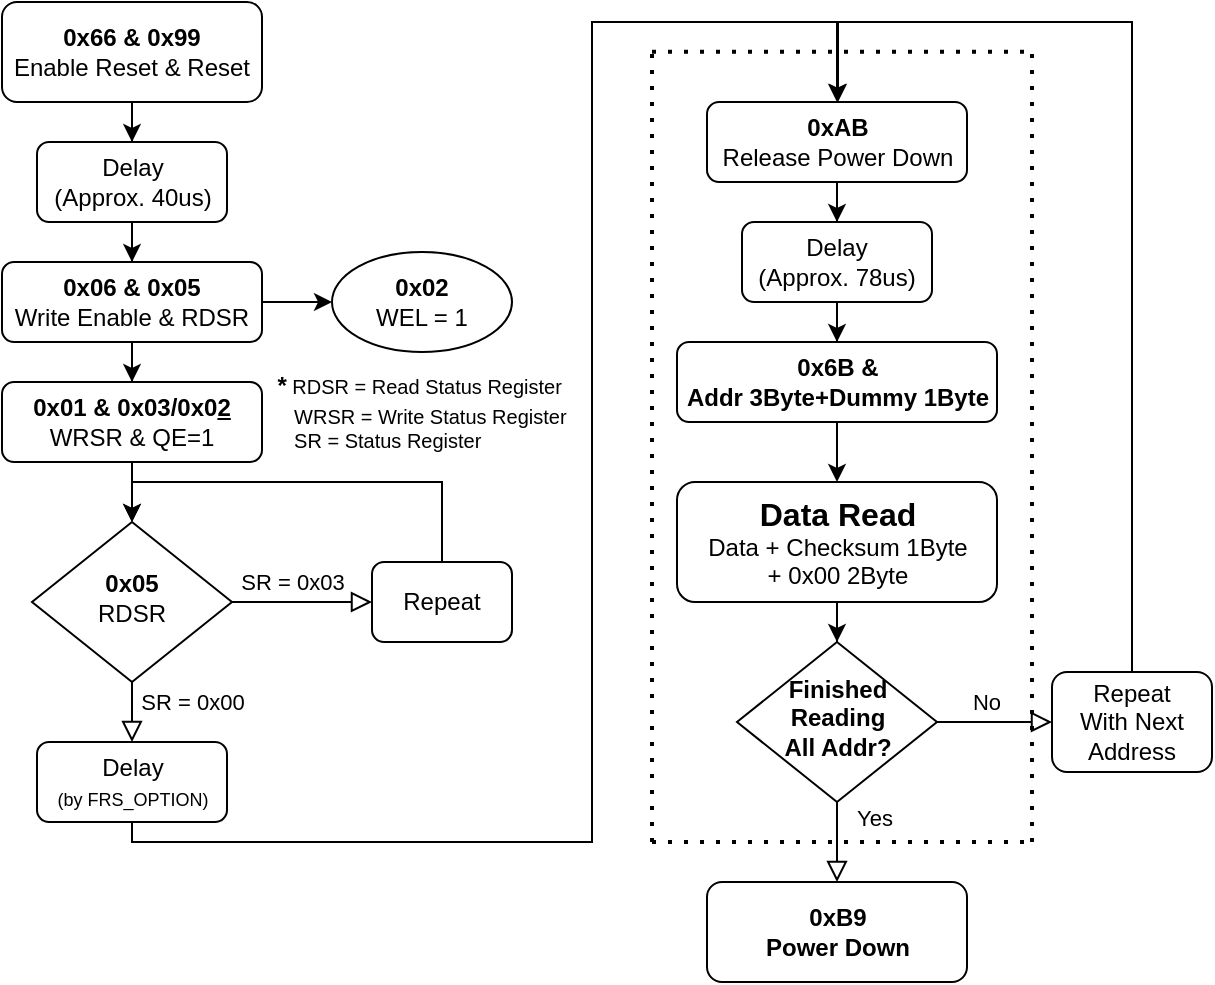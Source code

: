 <mxfile version="15.7.4" type="github">
  <diagram id="C5RBs43oDa-KdzZeNtuy" name="Page-1">
    <mxGraphModel dx="1483" dy="840" grid="1" gridSize="10" guides="1" tooltips="1" connect="1" arrows="1" fold="1" page="1" pageScale="1" pageWidth="827" pageHeight="1169" math="0" shadow="0">
      <root>
        <mxCell id="WIyWlLk6GJQsqaUBKTNV-0" />
        <mxCell id="WIyWlLk6GJQsqaUBKTNV-1" parent="WIyWlLk6GJQsqaUBKTNV-0" />
        <mxCell id="R-zWGBTZfVwNPA_6gyD4-0" value="" style="edgeStyle=orthogonalEdgeStyle;rounded=0;orthogonalLoop=1;jettySize=auto;html=1;" edge="1" parent="WIyWlLk6GJQsqaUBKTNV-1" source="WIyWlLk6GJQsqaUBKTNV-3" target="WIyWlLk6GJQsqaUBKTNV-7">
          <mxGeometry relative="1" as="geometry" />
        </mxCell>
        <mxCell id="WIyWlLk6GJQsqaUBKTNV-3" value="&lt;b&gt;0x66 &amp;amp; 0x99&lt;br&gt;&lt;/b&gt;Enable Reset &amp;amp; Reset" style="rounded=1;whiteSpace=wrap;html=1;fontSize=12;glass=0;strokeWidth=1;shadow=0;" parent="WIyWlLk6GJQsqaUBKTNV-1" vertex="1">
          <mxGeometry x="155" y="70" width="130" height="50" as="geometry" />
        </mxCell>
        <mxCell id="R-zWGBTZfVwNPA_6gyD4-2" value="" style="edgeStyle=orthogonalEdgeStyle;rounded=0;orthogonalLoop=1;jettySize=auto;html=1;" edge="1" parent="WIyWlLk6GJQsqaUBKTNV-1" source="WIyWlLk6GJQsqaUBKTNV-7" target="R-zWGBTZfVwNPA_6gyD4-1">
          <mxGeometry relative="1" as="geometry" />
        </mxCell>
        <mxCell id="WIyWlLk6GJQsqaUBKTNV-7" value="Delay&lt;br&gt;(Approx. 40us)" style="rounded=1;whiteSpace=wrap;html=1;fontSize=12;glass=0;strokeWidth=1;shadow=0;" parent="WIyWlLk6GJQsqaUBKTNV-1" vertex="1">
          <mxGeometry x="172.5" y="140" width="95" height="40" as="geometry" />
        </mxCell>
        <mxCell id="WIyWlLk6GJQsqaUBKTNV-8" value="SR = 0x00" style="rounded=0;html=1;jettySize=auto;orthogonalLoop=1;fontSize=11;endArrow=block;endFill=0;endSize=8;strokeWidth=1;shadow=0;labelBackgroundColor=none;edgeStyle=orthogonalEdgeStyle;entryX=0.5;entryY=0;entryDx=0;entryDy=0;" parent="WIyWlLk6GJQsqaUBKTNV-1" source="WIyWlLk6GJQsqaUBKTNV-10" target="R-zWGBTZfVwNPA_6gyD4-22" edge="1">
          <mxGeometry x="0.2" y="30" relative="1" as="geometry">
            <mxPoint as="offset" />
            <mxPoint x="220" y="450" as="targetPoint" />
          </mxGeometry>
        </mxCell>
        <mxCell id="WIyWlLk6GJQsqaUBKTNV-9" value="SR = 0x03" style="edgeStyle=orthogonalEdgeStyle;rounded=0;html=1;jettySize=auto;orthogonalLoop=1;fontSize=11;endArrow=block;endFill=0;endSize=8;strokeWidth=1;shadow=0;labelBackgroundColor=none;" parent="WIyWlLk6GJQsqaUBKTNV-1" source="WIyWlLk6GJQsqaUBKTNV-10" target="WIyWlLk6GJQsqaUBKTNV-12" edge="1">
          <mxGeometry x="-0.143" y="10" relative="1" as="geometry">
            <mxPoint as="offset" />
          </mxGeometry>
        </mxCell>
        <mxCell id="WIyWlLk6GJQsqaUBKTNV-10" value="&lt;b&gt;0x05&lt;/b&gt;&lt;br&gt;RDSR" style="rhombus;whiteSpace=wrap;html=1;shadow=0;fontFamily=Helvetica;fontSize=12;align=center;strokeWidth=1;spacing=6;spacingTop=-4;" parent="WIyWlLk6GJQsqaUBKTNV-1" vertex="1">
          <mxGeometry x="170" y="330" width="100" height="80" as="geometry" />
        </mxCell>
        <mxCell id="R-zWGBTZfVwNPA_6gyD4-21" style="edgeStyle=orthogonalEdgeStyle;rounded=0;orthogonalLoop=1;jettySize=auto;html=1;entryX=0.5;entryY=0;entryDx=0;entryDy=0;fontSize=12;exitX=0.5;exitY=0;exitDx=0;exitDy=0;" edge="1" parent="WIyWlLk6GJQsqaUBKTNV-1" source="WIyWlLk6GJQsqaUBKTNV-12" target="WIyWlLk6GJQsqaUBKTNV-10">
          <mxGeometry relative="1" as="geometry">
            <Array as="points">
              <mxPoint x="375" y="310" />
              <mxPoint x="220" y="310" />
            </Array>
          </mxGeometry>
        </mxCell>
        <mxCell id="WIyWlLk6GJQsqaUBKTNV-12" value="Repeat" style="rounded=1;whiteSpace=wrap;html=1;fontSize=12;glass=0;strokeWidth=1;shadow=0;" parent="WIyWlLk6GJQsqaUBKTNV-1" vertex="1">
          <mxGeometry x="340" y="350" width="70" height="40" as="geometry" />
        </mxCell>
        <mxCell id="R-zWGBTZfVwNPA_6gyD4-6" value="" style="edgeStyle=orthogonalEdgeStyle;rounded=0;orthogonalLoop=1;jettySize=auto;html=1;fontSize=12;" edge="1" parent="WIyWlLk6GJQsqaUBKTNV-1" source="R-zWGBTZfVwNPA_6gyD4-1" target="R-zWGBTZfVwNPA_6gyD4-5">
          <mxGeometry relative="1" as="geometry" />
        </mxCell>
        <mxCell id="R-zWGBTZfVwNPA_6gyD4-14" value="" style="edgeStyle=orthogonalEdgeStyle;rounded=0;orthogonalLoop=1;jettySize=auto;html=1;fontSize=12;" edge="1" parent="WIyWlLk6GJQsqaUBKTNV-1" source="R-zWGBTZfVwNPA_6gyD4-1" target="R-zWGBTZfVwNPA_6gyD4-13">
          <mxGeometry relative="1" as="geometry" />
        </mxCell>
        <mxCell id="R-zWGBTZfVwNPA_6gyD4-1" value="&lt;b&gt;0x06 &amp;amp; 0x05&lt;br&gt;&lt;/b&gt;Write Enable &amp;amp; RDSR" style="rounded=1;whiteSpace=wrap;html=1;fontSize=12;glass=0;strokeWidth=1;shadow=0;" vertex="1" parent="WIyWlLk6GJQsqaUBKTNV-1">
          <mxGeometry x="155" y="200" width="130" height="40" as="geometry" />
        </mxCell>
        <mxCell id="R-zWGBTZfVwNPA_6gyD4-4" value="&lt;div style=&quot;text-align: left&quot;&gt;&lt;b&gt;*&lt;/b&gt;&lt;span style=&quot;font-size: 10px&quot;&gt; RDSR = Read Status Register&lt;/span&gt;&lt;/div&gt;&lt;font&gt;&lt;div style=&quot;text-align: left&quot;&gt;&lt;span style=&quot;font-size: 10px&quot;&gt;&amp;nbsp; &amp;nbsp;WRSR = Write Status Register&lt;/span&gt;&lt;/div&gt;&lt;span style=&quot;font-size: 10px&quot;&gt;&lt;div style=&quot;text-align: left&quot;&gt;&lt;span&gt;&amp;nbsp; &amp;nbsp;SR = Status Register&lt;/span&gt;&lt;/div&gt;&lt;/span&gt;&lt;/font&gt;" style="text;html=1;strokeColor=none;fillColor=none;align=center;verticalAlign=middle;whiteSpace=wrap;rounded=0;" vertex="1" parent="WIyWlLk6GJQsqaUBKTNV-1">
          <mxGeometry x="285" y="260" width="160" height="30" as="geometry" />
        </mxCell>
        <mxCell id="R-zWGBTZfVwNPA_6gyD4-5" value="&lt;b&gt;0x02&lt;/b&gt;&lt;br&gt;WEL = 1" style="ellipse;whiteSpace=wrap;html=1;rounded=1;shadow=0;strokeWidth=1;glass=0;" vertex="1" parent="WIyWlLk6GJQsqaUBKTNV-1">
          <mxGeometry x="320" y="195" width="90" height="50" as="geometry" />
        </mxCell>
        <mxCell id="R-zWGBTZfVwNPA_6gyD4-18" value="" style="edgeStyle=orthogonalEdgeStyle;rounded=0;orthogonalLoop=1;jettySize=auto;html=1;fontSize=12;" edge="1" parent="WIyWlLk6GJQsqaUBKTNV-1" source="R-zWGBTZfVwNPA_6gyD4-13" target="WIyWlLk6GJQsqaUBKTNV-10">
          <mxGeometry relative="1" as="geometry" />
        </mxCell>
        <mxCell id="R-zWGBTZfVwNPA_6gyD4-13" value="&lt;b&gt;0x01 &amp;amp; 0x03/0x0&lt;u&gt;2&lt;/u&gt;&lt;br&gt;&lt;/b&gt;WRSR &amp;amp; QE=1" style="whiteSpace=wrap;html=1;rounded=1;shadow=0;strokeWidth=1;glass=0;" vertex="1" parent="WIyWlLk6GJQsqaUBKTNV-1">
          <mxGeometry x="155" y="260" width="130" height="40" as="geometry" />
        </mxCell>
        <mxCell id="R-zWGBTZfVwNPA_6gyD4-29" style="edgeStyle=orthogonalEdgeStyle;rounded=0;orthogonalLoop=1;jettySize=auto;html=1;entryX=0.5;entryY=0;entryDx=0;entryDy=0;fontSize=9;exitX=0.5;exitY=1;exitDx=0;exitDy=0;" edge="1" parent="WIyWlLk6GJQsqaUBKTNV-1" source="R-zWGBTZfVwNPA_6gyD4-22" target="R-zWGBTZfVwNPA_6gyD4-24">
          <mxGeometry relative="1" as="geometry">
            <Array as="points">
              <mxPoint x="220" y="490" />
              <mxPoint x="450" y="490" />
              <mxPoint x="450" y="80" />
              <mxPoint x="573" y="80" />
              <mxPoint x="573" y="120" />
            </Array>
          </mxGeometry>
        </mxCell>
        <mxCell id="R-zWGBTZfVwNPA_6gyD4-22" value="Delay&lt;br&gt;&lt;font style=&quot;font-size: 9px&quot;&gt;(by FRS_OPTION)&lt;/font&gt;" style="rounded=1;whiteSpace=wrap;html=1;fontSize=12;glass=0;strokeWidth=1;shadow=0;" vertex="1" parent="WIyWlLk6GJQsqaUBKTNV-1">
          <mxGeometry x="172.5" y="440" width="95" height="40" as="geometry" />
        </mxCell>
        <mxCell id="R-zWGBTZfVwNPA_6gyD4-28" value="" style="edgeStyle=orthogonalEdgeStyle;rounded=0;orthogonalLoop=1;jettySize=auto;html=1;fontSize=9;" edge="1" parent="WIyWlLk6GJQsqaUBKTNV-1" source="R-zWGBTZfVwNPA_6gyD4-24" target="R-zWGBTZfVwNPA_6gyD4-26">
          <mxGeometry relative="1" as="geometry" />
        </mxCell>
        <mxCell id="R-zWGBTZfVwNPA_6gyD4-24" value="&lt;b&gt;0xAB&lt;/b&gt;&lt;br&gt;Release Power Down" style="whiteSpace=wrap;html=1;rounded=1;shadow=0;strokeWidth=1;glass=0;" vertex="1" parent="WIyWlLk6GJQsqaUBKTNV-1">
          <mxGeometry x="507.5" y="120" width="130" height="40" as="geometry" />
        </mxCell>
        <mxCell id="R-zWGBTZfVwNPA_6gyD4-31" value="" style="edgeStyle=orthogonalEdgeStyle;rounded=0;orthogonalLoop=1;jettySize=auto;html=1;fontSize=9;" edge="1" parent="WIyWlLk6GJQsqaUBKTNV-1" source="R-zWGBTZfVwNPA_6gyD4-26" target="R-zWGBTZfVwNPA_6gyD4-30">
          <mxGeometry relative="1" as="geometry" />
        </mxCell>
        <mxCell id="R-zWGBTZfVwNPA_6gyD4-26" value="Delay&lt;br&gt;(Approx. 78us)" style="rounded=1;whiteSpace=wrap;html=1;fontSize=12;glass=0;strokeWidth=1;shadow=0;" vertex="1" parent="WIyWlLk6GJQsqaUBKTNV-1">
          <mxGeometry x="525" y="180" width="95" height="40" as="geometry" />
        </mxCell>
        <mxCell id="R-zWGBTZfVwNPA_6gyD4-33" value="" style="edgeStyle=orthogonalEdgeStyle;rounded=0;orthogonalLoop=1;jettySize=auto;html=1;fontSize=9;" edge="1" parent="WIyWlLk6GJQsqaUBKTNV-1" source="R-zWGBTZfVwNPA_6gyD4-30" target="R-zWGBTZfVwNPA_6gyD4-32">
          <mxGeometry relative="1" as="geometry" />
        </mxCell>
        <mxCell id="R-zWGBTZfVwNPA_6gyD4-30" value="&lt;b&gt;0x6B &amp;amp;&lt;br&gt;Addr 3Byte+Dummy 1Byte&lt;/b&gt;" style="whiteSpace=wrap;html=1;rounded=1;shadow=0;strokeWidth=1;glass=0;" vertex="1" parent="WIyWlLk6GJQsqaUBKTNV-1">
          <mxGeometry x="492.5" y="240" width="160" height="40" as="geometry" />
        </mxCell>
        <mxCell id="R-zWGBTZfVwNPA_6gyD4-35" value="" style="edgeStyle=orthogonalEdgeStyle;rounded=0;orthogonalLoop=1;jettySize=auto;html=1;fontSize=14;" edge="1" parent="WIyWlLk6GJQsqaUBKTNV-1" source="R-zWGBTZfVwNPA_6gyD4-32" target="R-zWGBTZfVwNPA_6gyD4-34">
          <mxGeometry relative="1" as="geometry" />
        </mxCell>
        <mxCell id="R-zWGBTZfVwNPA_6gyD4-32" value="&lt;b style=&quot;font-size: 16px&quot;&gt;Data Read&lt;br&gt;&lt;/b&gt;Data + Checksum 1Byte&lt;br&gt;+ 0x00 2Byte" style="whiteSpace=wrap;html=1;rounded=1;shadow=0;strokeWidth=1;glass=0;" vertex="1" parent="WIyWlLk6GJQsqaUBKTNV-1">
          <mxGeometry x="492.5" y="310" width="160" height="60" as="geometry" />
        </mxCell>
        <mxCell id="R-zWGBTZfVwNPA_6gyD4-34" value="&lt;b&gt;Finished&lt;br&gt;Reading&lt;br&gt;All Addr?&lt;br&gt;&lt;/b&gt;" style="rhombus;whiteSpace=wrap;html=1;shadow=0;fontFamily=Helvetica;fontSize=12;align=center;strokeWidth=1;spacing=6;spacingTop=-4;" vertex="1" parent="WIyWlLk6GJQsqaUBKTNV-1">
          <mxGeometry x="522.5" y="390" width="100" height="80" as="geometry" />
        </mxCell>
        <mxCell id="R-zWGBTZfVwNPA_6gyD4-38" value="No" style="edgeStyle=orthogonalEdgeStyle;rounded=0;html=1;jettySize=auto;orthogonalLoop=1;fontSize=11;endArrow=block;endFill=0;endSize=8;strokeWidth=1;shadow=0;labelBackgroundColor=none;exitX=1;exitY=0.5;exitDx=0;exitDy=0;entryX=0;entryY=0.5;entryDx=0;entryDy=0;" edge="1" parent="WIyWlLk6GJQsqaUBKTNV-1" source="R-zWGBTZfVwNPA_6gyD4-34" target="R-zWGBTZfVwNPA_6gyD4-39">
          <mxGeometry x="-0.143" y="10" relative="1" as="geometry">
            <mxPoint as="offset" />
            <mxPoint x="660" y="430" as="sourcePoint" />
            <mxPoint x="692.5" y="429.5" as="targetPoint" />
          </mxGeometry>
        </mxCell>
        <mxCell id="R-zWGBTZfVwNPA_6gyD4-50" style="edgeStyle=orthogonalEdgeStyle;rounded=0;orthogonalLoop=1;jettySize=auto;html=1;exitX=0.5;exitY=0;exitDx=0;exitDy=0;entryX=0.5;entryY=0;entryDx=0;entryDy=0;fontSize=14;" edge="1" parent="WIyWlLk6GJQsqaUBKTNV-1" source="R-zWGBTZfVwNPA_6gyD4-39" target="R-zWGBTZfVwNPA_6gyD4-24">
          <mxGeometry relative="1" as="geometry">
            <Array as="points">
              <mxPoint x="720" y="80" />
              <mxPoint x="573" y="80" />
            </Array>
          </mxGeometry>
        </mxCell>
        <mxCell id="R-zWGBTZfVwNPA_6gyD4-39" value="Repeat&lt;br&gt;With Next Address" style="rounded=1;whiteSpace=wrap;html=1;fontSize=12;glass=0;strokeWidth=1;shadow=0;" vertex="1" parent="WIyWlLk6GJQsqaUBKTNV-1">
          <mxGeometry x="680" y="405" width="80" height="50" as="geometry" />
        </mxCell>
        <mxCell id="R-zWGBTZfVwNPA_6gyD4-40" value="" style="endArrow=none;dashed=1;html=1;dashPattern=1 3;strokeWidth=2;rounded=0;fontSize=14;" edge="1" parent="WIyWlLk6GJQsqaUBKTNV-1">
          <mxGeometry width="50" height="50" relative="1" as="geometry">
            <mxPoint x="670" y="490" as="sourcePoint" />
            <mxPoint x="670" y="90" as="targetPoint" />
          </mxGeometry>
        </mxCell>
        <mxCell id="R-zWGBTZfVwNPA_6gyD4-45" value="" style="endArrow=none;dashed=1;html=1;dashPattern=1 3;strokeWidth=2;rounded=0;fontSize=14;" edge="1" parent="WIyWlLk6GJQsqaUBKTNV-1">
          <mxGeometry width="50" height="50" relative="1" as="geometry">
            <mxPoint x="480" y="490" as="sourcePoint" />
            <mxPoint x="480" y="90" as="targetPoint" />
          </mxGeometry>
        </mxCell>
        <mxCell id="R-zWGBTZfVwNPA_6gyD4-46" value="" style="endArrow=none;dashed=1;html=1;dashPattern=1 3;strokeWidth=2;rounded=0;fontSize=14;" edge="1" parent="WIyWlLk6GJQsqaUBKTNV-1">
          <mxGeometry width="50" height="50" relative="1" as="geometry">
            <mxPoint x="480" y="94.9" as="sourcePoint" />
            <mxPoint x="670" y="94.9" as="targetPoint" />
          </mxGeometry>
        </mxCell>
        <mxCell id="R-zWGBTZfVwNPA_6gyD4-47" value="" style="endArrow=none;dashed=1;html=1;dashPattern=1 3;strokeWidth=2;rounded=0;fontSize=14;" edge="1" parent="WIyWlLk6GJQsqaUBKTNV-1">
          <mxGeometry width="50" height="50" relative="1" as="geometry">
            <mxPoint x="480" y="490" as="sourcePoint" />
            <mxPoint x="670" y="490" as="targetPoint" />
          </mxGeometry>
        </mxCell>
        <mxCell id="R-zWGBTZfVwNPA_6gyD4-55" value="&lt;b&gt;0xB9&lt;br&gt;Power Down&lt;br&gt;&lt;/b&gt;" style="whiteSpace=wrap;html=1;rounded=1;shadow=0;strokeWidth=1;glass=0;" vertex="1" parent="WIyWlLk6GJQsqaUBKTNV-1">
          <mxGeometry x="507.5" y="510" width="130" height="50" as="geometry" />
        </mxCell>
        <mxCell id="R-zWGBTZfVwNPA_6gyD4-57" value="Yes" style="rounded=0;html=1;jettySize=auto;orthogonalLoop=1;fontSize=11;endArrow=block;endFill=0;endSize=8;strokeWidth=1;shadow=0;labelBackgroundColor=none;edgeStyle=orthogonalEdgeStyle;entryX=0.5;entryY=0;entryDx=0;entryDy=0;exitX=0.5;exitY=1;exitDx=0;exitDy=0;" edge="1" parent="WIyWlLk6GJQsqaUBKTNV-1" source="R-zWGBTZfVwNPA_6gyD4-34" target="R-zWGBTZfVwNPA_6gyD4-55">
          <mxGeometry x="-0.6" y="18" relative="1" as="geometry">
            <mxPoint as="offset" />
            <mxPoint x="580" y="540" as="sourcePoint" />
            <mxPoint x="580" y="570" as="targetPoint" />
          </mxGeometry>
        </mxCell>
      </root>
    </mxGraphModel>
  </diagram>
</mxfile>
